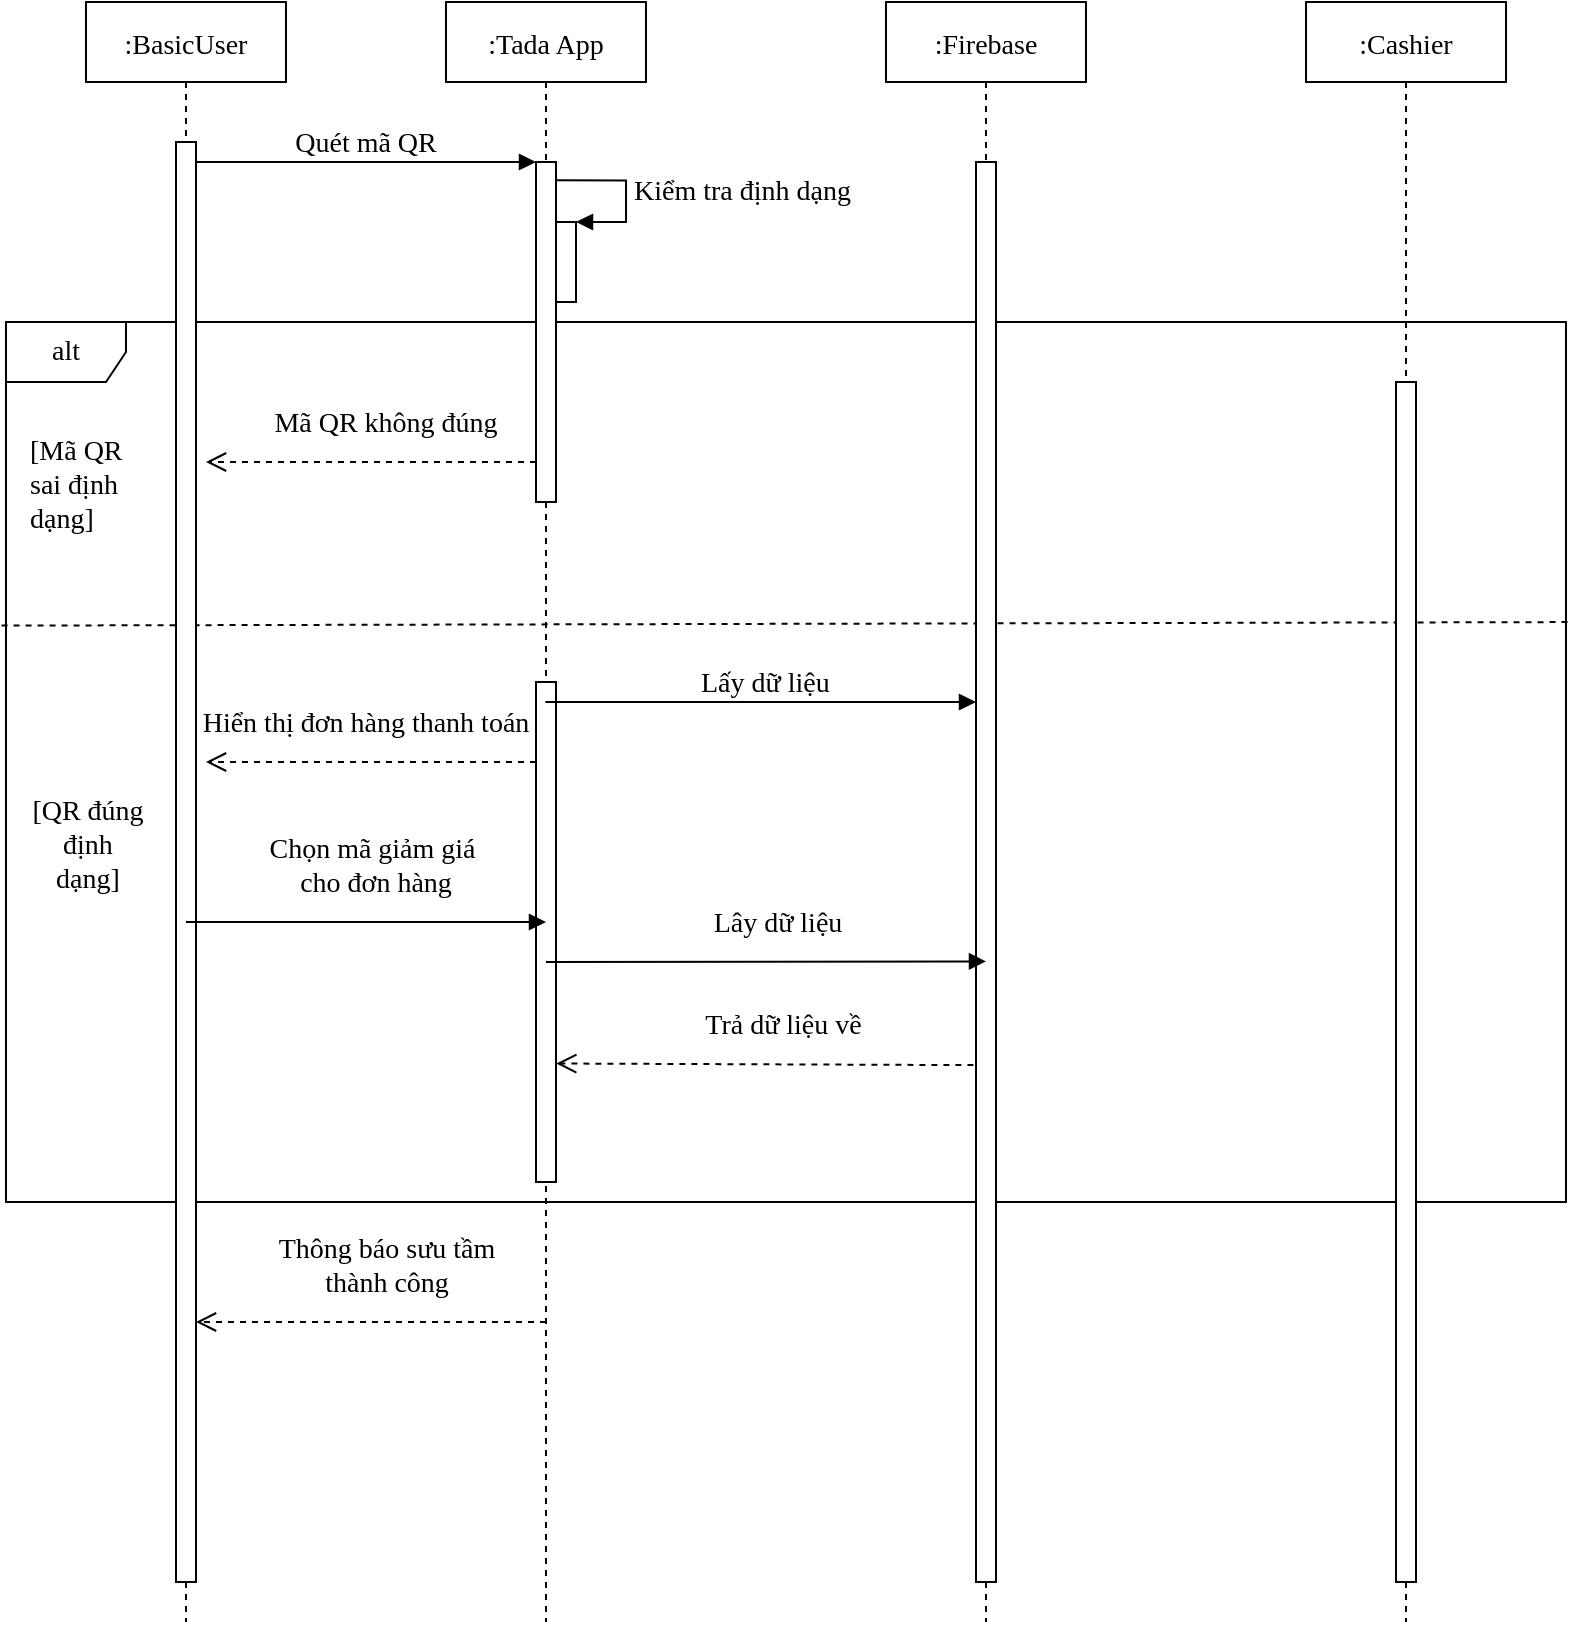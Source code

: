 <mxfile version="15.3.8" type="github">
  <diagram id="kgpKYQtTHZ0yAKxKKP6v" name="Page-1">
    <mxGraphModel dx="723" dy="375" grid="1" gridSize="10" guides="1" tooltips="1" connect="1" arrows="1" fold="1" page="1" pageScale="1" pageWidth="850" pageHeight="1100" math="0" shadow="0">
      <root>
        <mxCell id="0" />
        <mxCell id="1" parent="0" />
        <mxCell id="EwP4T6tAKVzHk8vb18PM-20" value="" style="verticalAlign=bottom;endArrow=none;dashed=1;endSize=8;exitX=1.001;exitY=0.341;shadow=0;strokeWidth=1;fontSize=14;fontFamily=Times New Roman;exitDx=0;exitDy=0;exitPerimeter=0;entryX=-0.003;entryY=0.345;entryDx=0;entryDy=0;entryPerimeter=0;endFill=0;" edge="1" parent="1" source="EwP4T6tAKVzHk8vb18PM-1" target="EwP4T6tAKVzHk8vb18PM-1">
          <mxGeometry relative="1" as="geometry">
            <mxPoint x="275" y="476" as="targetPoint" />
          </mxGeometry>
        </mxCell>
        <mxCell id="EwP4T6tAKVzHk8vb18PM-1" value="alt" style="shape=umlFrame;whiteSpace=wrap;html=1;fontSize=14;fontFamily=Times New Roman;" vertex="1" parent="1">
          <mxGeometry x="90" y="250" width="780" height="440" as="geometry" />
        </mxCell>
        <mxCell id="EwP4T6tAKVzHk8vb18PM-2" value=":BasicUser" style="shape=umlLifeline;perimeter=lifelinePerimeter;container=1;collapsible=0;recursiveResize=0;rounded=0;shadow=0;strokeWidth=1;fontSize=14;fontFamily=Times New Roman;" vertex="1" parent="1">
          <mxGeometry x="130" y="90" width="100" height="810" as="geometry" />
        </mxCell>
        <mxCell id="EwP4T6tAKVzHk8vb18PM-3" value="" style="points=[];perimeter=orthogonalPerimeter;rounded=0;shadow=0;strokeWidth=1;fontSize=14;fontFamily=Times New Roman;" vertex="1" parent="EwP4T6tAKVzHk8vb18PM-2">
          <mxGeometry x="45" y="70" width="10" height="720" as="geometry" />
        </mxCell>
        <mxCell id="EwP4T6tAKVzHk8vb18PM-23" value="&lt;div style=&quot;text-align: center ; font-size: 14px&quot;&gt;&lt;span style=&quot;background-color: rgb(255 , 255 , 255) ; font-size: 14px&quot;&gt;[QR đúng định dạng]&lt;/span&gt;&lt;/div&gt;" style="text;whiteSpace=wrap;html=1;fontSize=14;fontFamily=Times New Roman;" vertex="1" parent="EwP4T6tAKVzHk8vb18PM-2">
          <mxGeometry x="-30" y="390" width="60" height="50" as="geometry" />
        </mxCell>
        <mxCell id="EwP4T6tAKVzHk8vb18PM-4" value=":Tada App" style="shape=umlLifeline;perimeter=lifelinePerimeter;container=1;collapsible=0;recursiveResize=0;rounded=0;shadow=0;strokeWidth=1;fontSize=14;fontFamily=Times New Roman;" vertex="1" parent="1">
          <mxGeometry x="310" y="90" width="100" height="810" as="geometry" />
        </mxCell>
        <mxCell id="EwP4T6tAKVzHk8vb18PM-5" value="" style="points=[];perimeter=orthogonalPerimeter;rounded=0;shadow=0;strokeWidth=1;fontSize=14;fontFamily=Times New Roman;" vertex="1" parent="EwP4T6tAKVzHk8vb18PM-4">
          <mxGeometry x="45" y="80" width="10" height="170" as="geometry" />
        </mxCell>
        <mxCell id="EwP4T6tAKVzHk8vb18PM-10" value="Thông báo sưu tầm &#xa;thành công" style="verticalAlign=bottom;endArrow=open;dashed=1;endSize=8;shadow=0;strokeWidth=1;fontSize=14;fontFamily=Times New Roman;" edge="1" parent="EwP4T6tAKVzHk8vb18PM-4">
          <mxGeometry x="-0.091" y="-10" relative="1" as="geometry">
            <mxPoint x="-125" y="660" as="targetPoint" />
            <mxPoint x="50" y="660" as="sourcePoint" />
            <mxPoint as="offset" />
          </mxGeometry>
        </mxCell>
        <mxCell id="EwP4T6tAKVzHk8vb18PM-35" value="" style="html=1;points=[];perimeter=orthogonalPerimeter;fontFamily=Times New Roman;fontSize=14;" vertex="1" parent="EwP4T6tAKVzHk8vb18PM-4">
          <mxGeometry x="55" y="110" width="10" height="40" as="geometry" />
        </mxCell>
        <mxCell id="EwP4T6tAKVzHk8vb18PM-36" value="Kiểm tra định dạng&amp;nbsp;" style="edgeStyle=orthogonalEdgeStyle;html=1;align=left;spacingLeft=2;endArrow=block;rounded=0;entryX=1;entryY=0;fontFamily=Times New Roman;fontSize=14;exitX=1.011;exitY=0.054;exitDx=0;exitDy=0;exitPerimeter=0;" edge="1" target="EwP4T6tAKVzHk8vb18PM-35" parent="EwP4T6tAKVzHk8vb18PM-4" source="EwP4T6tAKVzHk8vb18PM-5">
          <mxGeometry relative="1" as="geometry">
            <mxPoint x="60" y="90" as="sourcePoint" />
            <Array as="points">
              <mxPoint x="90" y="90" />
              <mxPoint x="90" y="110" />
            </Array>
          </mxGeometry>
        </mxCell>
        <mxCell id="EwP4T6tAKVzHk8vb18PM-37" value="" style="points=[];perimeter=orthogonalPerimeter;rounded=0;shadow=0;strokeWidth=1;fontSize=14;fontFamily=Times New Roman;" vertex="1" parent="EwP4T6tAKVzHk8vb18PM-4">
          <mxGeometry x="45" y="340" width="10" height="250" as="geometry" />
        </mxCell>
        <mxCell id="EwP4T6tAKVzHk8vb18PM-11" value="Quét mã QR" style="verticalAlign=bottom;endArrow=block;entryX=0;entryY=0;shadow=0;strokeWidth=1;fontSize=14;fontFamily=Times New Roman;" edge="1" parent="1" source="EwP4T6tAKVzHk8vb18PM-3" target="EwP4T6tAKVzHk8vb18PM-5">
          <mxGeometry relative="1" as="geometry">
            <mxPoint x="285" y="170" as="sourcePoint" />
          </mxGeometry>
        </mxCell>
        <mxCell id="EwP4T6tAKVzHk8vb18PM-12" value=":Cashier" style="shape=umlLifeline;perimeter=lifelinePerimeter;container=1;collapsible=0;recursiveResize=0;rounded=0;shadow=0;strokeWidth=1;fontSize=14;fontFamily=Times New Roman;" vertex="1" parent="1">
          <mxGeometry x="740" y="90" width="100" height="810" as="geometry" />
        </mxCell>
        <mxCell id="EwP4T6tAKVzHk8vb18PM-13" value="" style="points=[];perimeter=orthogonalPerimeter;rounded=0;shadow=0;strokeWidth=1;fontSize=14;fontFamily=Times New Roman;" vertex="1" parent="EwP4T6tAKVzHk8vb18PM-12">
          <mxGeometry x="45" y="190" width="10" height="600" as="geometry" />
        </mxCell>
        <mxCell id="EwP4T6tAKVzHk8vb18PM-21" value="&lt;span style=&quot;color: rgb(0 , 0 , 0) ; font-size: 14px ; font-style: normal ; font-weight: 400 ; letter-spacing: normal ; text-align: center ; text-indent: 0px ; text-transform: none ; word-spacing: 0px ; display: inline ; float: none ; background-color: rgb(255 , 255 , 255)&quot;&gt;[Mã QR sai định dạng]&lt;/span&gt;" style="text;whiteSpace=wrap;html=1;fontSize=14;fontFamily=Times New Roman;" vertex="1" parent="1">
          <mxGeometry x="100" y="300" width="60" height="50" as="geometry" />
        </mxCell>
        <mxCell id="EwP4T6tAKVzHk8vb18PM-25" value=":Firebase" style="shape=umlLifeline;perimeter=lifelinePerimeter;container=1;collapsible=0;recursiveResize=0;rounded=0;shadow=0;strokeWidth=1;fontSize=14;fontFamily=Times New Roman;" vertex="1" parent="1">
          <mxGeometry x="530" y="90" width="100" height="810" as="geometry" />
        </mxCell>
        <mxCell id="EwP4T6tAKVzHk8vb18PM-26" value="" style="points=[];perimeter=orthogonalPerimeter;rounded=0;shadow=0;strokeWidth=1;fontSize=14;fontFamily=Times New Roman;" vertex="1" parent="EwP4T6tAKVzHk8vb18PM-25">
          <mxGeometry x="45" y="80" width="10" height="710" as="geometry" />
        </mxCell>
        <mxCell id="EwP4T6tAKVzHk8vb18PM-24" value="Mã QR không đúng" style="verticalAlign=bottom;endArrow=open;dashed=1;endSize=8;shadow=0;strokeWidth=1;fontSize=14;fontFamily=Times New Roman;" edge="1" parent="1">
          <mxGeometry x="-0.091" y="-10" relative="1" as="geometry">
            <mxPoint x="190" y="320.0" as="targetPoint" />
            <mxPoint x="355" y="320.0" as="sourcePoint" />
            <mxPoint as="offset" />
          </mxGeometry>
        </mxCell>
        <mxCell id="EwP4T6tAKVzHk8vb18PM-34" value="Lấy dữ liệu" style="verticalAlign=bottom;endArrow=block;entryX=0;entryY=0.63;shadow=0;strokeWidth=1;fontSize=14;fontFamily=Times New Roman;entryDx=0;entryDy=0;entryPerimeter=0;" edge="1" parent="1">
          <mxGeometry x="0.022" relative="1" as="geometry">
            <mxPoint x="359.667" y="440" as="sourcePoint" />
            <mxPoint x="575" y="440" as="targetPoint" />
            <mxPoint as="offset" />
          </mxGeometry>
        </mxCell>
        <mxCell id="EwP4T6tAKVzHk8vb18PM-9" value="Hiển thị đơn hàng thanh toán" style="verticalAlign=bottom;endArrow=open;dashed=1;endSize=8;shadow=0;strokeWidth=1;fontSize=14;fontFamily=Times New Roman;" edge="1" parent="1">
          <mxGeometry x="0.03" y="-10" relative="1" as="geometry">
            <mxPoint x="190" y="470" as="targetPoint" />
            <mxPoint x="355" y="470" as="sourcePoint" />
            <mxPoint as="offset" />
          </mxGeometry>
        </mxCell>
        <mxCell id="EwP4T6tAKVzHk8vb18PM-31" value="Chọn mã giảm giá  &#xa;cho đơn hàng" style="verticalAlign=bottom;endArrow=block;shadow=0;strokeWidth=1;fontSize=14;fontFamily=Times New Roman;" edge="1" parent="1">
          <mxGeometry x="0.056" y="10" relative="1" as="geometry">
            <mxPoint x="180" y="550" as="sourcePoint" />
            <mxPoint x="360" y="550" as="targetPoint" />
            <mxPoint as="offset" />
          </mxGeometry>
        </mxCell>
        <mxCell id="EwP4T6tAKVzHk8vb18PM-18" value="Lây dữ liệu" style="verticalAlign=bottom;endArrow=block;shadow=0;strokeWidth=1;fontSize=14;fontFamily=Times New Roman;entryX=0.5;entryY=0.563;entryDx=0;entryDy=0;entryPerimeter=0;" edge="1" parent="1" target="EwP4T6tAKVzHk8vb18PM-26">
          <mxGeometry x="0.056" y="10" relative="1" as="geometry">
            <mxPoint x="360" y="570" as="sourcePoint" />
            <mxPoint x="540" y="570" as="targetPoint" />
            <mxPoint as="offset" />
          </mxGeometry>
        </mxCell>
        <mxCell id="EwP4T6tAKVzHk8vb18PM-38" value="Trả dữ liệu về" style="verticalAlign=bottom;endArrow=open;dashed=1;endSize=8;shadow=0;strokeWidth=1;fontSize=14;fontFamily=Times New Roman;entryX=1.014;entryY=0.763;entryDx=0;entryDy=0;entryPerimeter=0;exitX=-0.129;exitY=0.636;exitDx=0;exitDy=0;exitPerimeter=0;" edge="1" parent="1" source="EwP4T6tAKVzHk8vb18PM-26" target="EwP4T6tAKVzHk8vb18PM-37">
          <mxGeometry x="-0.091" y="-10" relative="1" as="geometry">
            <mxPoint x="380" y="640" as="targetPoint" />
            <mxPoint x="555" y="640" as="sourcePoint" />
            <mxPoint as="offset" />
            <Array as="points" />
          </mxGeometry>
        </mxCell>
      </root>
    </mxGraphModel>
  </diagram>
</mxfile>
